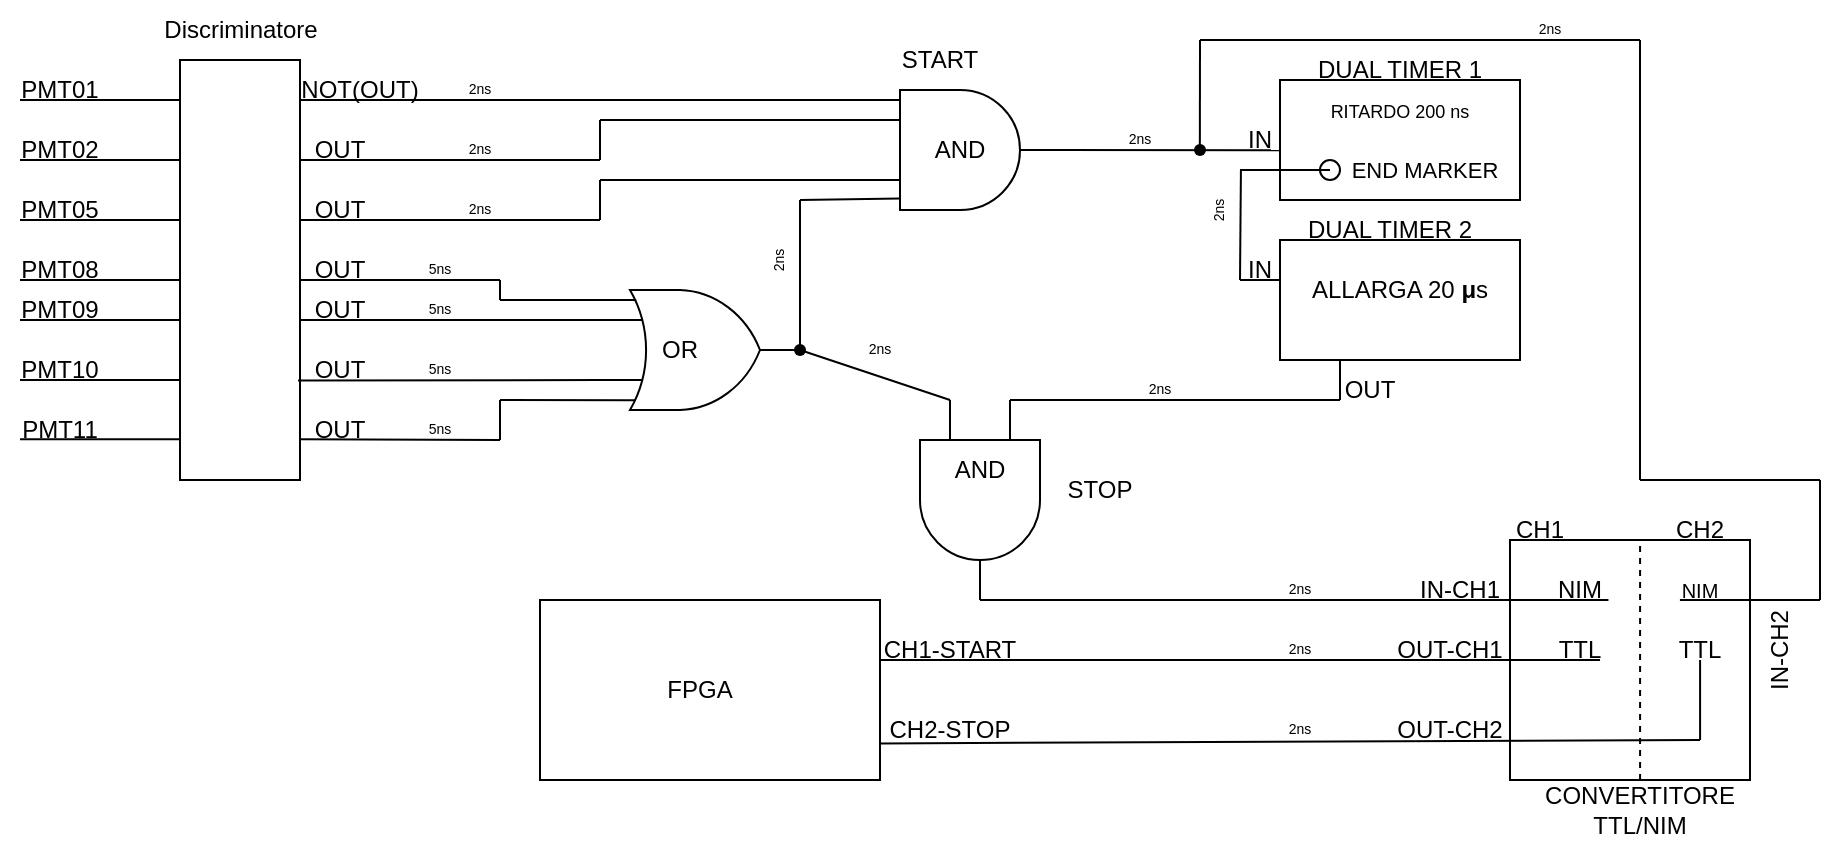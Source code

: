 <mxfile version="23.1.3" type="device">
  <diagram name="Page-1" id="7e0a89b8-554c-2b80-1dc8-d5c74ca68de4">
    <mxGraphModel dx="455" dy="255" grid="1" gridSize="10" guides="1" tooltips="1" connect="1" arrows="1" fold="1" page="1" pageScale="1" pageWidth="1100" pageHeight="850" background="none" math="0" shadow="0">
      <root>
        <mxCell id="0" />
        <mxCell id="1" parent="0" />
        <mxCell id="_-O_rGk4YUHfTA29dd_R-3" value="Discriminatore" style="text;html=1;align=center;verticalAlign=middle;resizable=0;points=[];autosize=1;strokeColor=none;fillColor=none;" parent="1" vertex="1">
          <mxGeometry x="90" width="100" height="30" as="geometry" />
        </mxCell>
        <mxCell id="_-O_rGk4YUHfTA29dd_R-5" value="" style="rounded=0;whiteSpace=wrap;html=1;" parent="1" vertex="1">
          <mxGeometry x="110" y="30" width="60" height="210" as="geometry" />
        </mxCell>
        <mxCell id="_-O_rGk4YUHfTA29dd_R-6" value="" style="endArrow=none;html=1;rounded=0;fontFamily=Helvetica;" parent="1" edge="1">
          <mxGeometry width="50" height="50" relative="1" as="geometry">
            <mxPoint x="30" y="50" as="sourcePoint" />
            <mxPoint x="110" y="50" as="targetPoint" />
            <Array as="points">
              <mxPoint x="30" y="50" />
            </Array>
          </mxGeometry>
        </mxCell>
        <mxCell id="_-O_rGk4YUHfTA29dd_R-7" value="" style="endArrow=none;html=1;rounded=0;" parent="1" edge="1">
          <mxGeometry width="50" height="50" relative="1" as="geometry">
            <mxPoint x="30" y="80" as="sourcePoint" />
            <mxPoint x="110" y="80" as="targetPoint" />
            <Array as="points">
              <mxPoint x="30" y="80" />
            </Array>
          </mxGeometry>
        </mxCell>
        <mxCell id="_-O_rGk4YUHfTA29dd_R-9" value="PMT01" style="text;html=1;align=center;verticalAlign=middle;whiteSpace=wrap;rounded=0;" parent="1" vertex="1">
          <mxGeometry x="20" y="30" width="60" height="30" as="geometry" />
        </mxCell>
        <mxCell id="_-O_rGk4YUHfTA29dd_R-10" value="PMT02" style="text;html=1;align=center;verticalAlign=middle;whiteSpace=wrap;rounded=0;" parent="1" vertex="1">
          <mxGeometry x="20" y="60" width="60" height="30" as="geometry" />
        </mxCell>
        <mxCell id="_-O_rGk4YUHfTA29dd_R-12" value="" style="endArrow=none;html=1;rounded=0;" parent="1" edge="1">
          <mxGeometry width="50" height="50" relative="1" as="geometry">
            <mxPoint x="30" y="110" as="sourcePoint" />
            <mxPoint x="110" y="110" as="targetPoint" />
            <Array as="points">
              <mxPoint x="30" y="110" />
            </Array>
          </mxGeometry>
        </mxCell>
        <mxCell id="_-O_rGk4YUHfTA29dd_R-13" value="PMT05" style="text;html=1;align=center;verticalAlign=middle;whiteSpace=wrap;rounded=0;" parent="1" vertex="1">
          <mxGeometry x="20" y="90" width="60" height="30" as="geometry" />
        </mxCell>
        <mxCell id="_-O_rGk4YUHfTA29dd_R-16" value="" style="endArrow=none;html=1;rounded=0;" parent="1" edge="1">
          <mxGeometry width="50" height="50" relative="1" as="geometry">
            <mxPoint x="30" y="140" as="sourcePoint" />
            <mxPoint x="110" y="140" as="targetPoint" />
            <Array as="points">
              <mxPoint x="30" y="140" />
            </Array>
          </mxGeometry>
        </mxCell>
        <mxCell id="_-O_rGk4YUHfTA29dd_R-17" value="PMT08" style="text;html=1;align=center;verticalAlign=middle;whiteSpace=wrap;rounded=0;" parent="1" vertex="1">
          <mxGeometry x="20" y="120" width="60" height="30" as="geometry" />
        </mxCell>
        <mxCell id="_-O_rGk4YUHfTA29dd_R-18" value="" style="endArrow=none;html=1;rounded=0;" parent="1" edge="1">
          <mxGeometry width="50" height="50" relative="1" as="geometry">
            <mxPoint x="30" y="160" as="sourcePoint" />
            <mxPoint x="110" y="160" as="targetPoint" />
            <Array as="points">
              <mxPoint x="30" y="160" />
            </Array>
          </mxGeometry>
        </mxCell>
        <mxCell id="_-O_rGk4YUHfTA29dd_R-19" value="PMT09" style="text;html=1;align=center;verticalAlign=middle;whiteSpace=wrap;rounded=0;" parent="1" vertex="1">
          <mxGeometry x="20" y="140" width="60" height="30" as="geometry" />
        </mxCell>
        <mxCell id="_-O_rGk4YUHfTA29dd_R-20" value="" style="endArrow=none;html=1;rounded=0;" parent="1" edge="1">
          <mxGeometry width="50" height="50" relative="1" as="geometry">
            <mxPoint x="30" y="190" as="sourcePoint" />
            <mxPoint x="110" y="190" as="targetPoint" />
            <Array as="points">
              <mxPoint x="30" y="190" />
            </Array>
          </mxGeometry>
        </mxCell>
        <mxCell id="_-O_rGk4YUHfTA29dd_R-21" value="PMT10" style="text;html=1;align=center;verticalAlign=middle;whiteSpace=wrap;rounded=0;" parent="1" vertex="1">
          <mxGeometry x="20" y="170" width="60" height="30" as="geometry" />
        </mxCell>
        <mxCell id="_-O_rGk4YUHfTA29dd_R-22" value="" style="endArrow=none;html=1;rounded=0;" parent="1" edge="1">
          <mxGeometry width="50" height="50" relative="1" as="geometry">
            <mxPoint x="30" y="219.67" as="sourcePoint" />
            <mxPoint x="110" y="219.67" as="targetPoint" />
            <Array as="points">
              <mxPoint x="30" y="219.67" />
            </Array>
          </mxGeometry>
        </mxCell>
        <mxCell id="_-O_rGk4YUHfTA29dd_R-23" value="PMT11" style="text;html=1;align=center;verticalAlign=middle;whiteSpace=wrap;rounded=0;" parent="1" vertex="1">
          <mxGeometry x="20" y="200" width="60" height="30" as="geometry" />
        </mxCell>
        <mxCell id="_-O_rGk4YUHfTA29dd_R-24" value="" style="endArrow=none;html=1;rounded=0;" parent="1" edge="1">
          <mxGeometry width="50" height="50" relative="1" as="geometry">
            <mxPoint x="170" y="50" as="sourcePoint" />
            <mxPoint x="320" y="50" as="targetPoint" />
          </mxGeometry>
        </mxCell>
        <mxCell id="_-O_rGk4YUHfTA29dd_R-25" value="" style="endArrow=none;html=1;rounded=0;" parent="1" edge="1">
          <mxGeometry width="50" height="50" relative="1" as="geometry">
            <mxPoint x="170" y="80" as="sourcePoint" />
            <mxPoint x="320" y="80" as="targetPoint" />
          </mxGeometry>
        </mxCell>
        <mxCell id="_-O_rGk4YUHfTA29dd_R-26" value="" style="endArrow=none;html=1;rounded=0;" parent="1" edge="1">
          <mxGeometry width="50" height="50" relative="1" as="geometry">
            <mxPoint x="170" y="110" as="sourcePoint" />
            <mxPoint x="320" y="110" as="targetPoint" />
          </mxGeometry>
        </mxCell>
        <mxCell id="_-O_rGk4YUHfTA29dd_R-27" value="" style="endArrow=none;html=1;rounded=0;" parent="1" edge="1">
          <mxGeometry width="50" height="50" relative="1" as="geometry">
            <mxPoint x="170" y="140" as="sourcePoint" />
            <mxPoint x="270" y="140" as="targetPoint" />
          </mxGeometry>
        </mxCell>
        <mxCell id="_-O_rGk4YUHfTA29dd_R-28" value="" style="endArrow=none;html=1;rounded=0;" parent="1" edge="1">
          <mxGeometry width="50" height="50" relative="1" as="geometry">
            <mxPoint x="170" y="160" as="sourcePoint" />
            <mxPoint x="320" y="160" as="targetPoint" />
          </mxGeometry>
        </mxCell>
        <mxCell id="_-O_rGk4YUHfTA29dd_R-30" value="" style="endArrow=none;html=1;rounded=0;" parent="1" edge="1">
          <mxGeometry width="50" height="50" relative="1" as="geometry">
            <mxPoint x="170" y="219.67" as="sourcePoint" />
            <mxPoint x="270" y="220" as="targetPoint" />
          </mxGeometry>
        </mxCell>
        <mxCell id="_-O_rGk4YUHfTA29dd_R-33" value="" style="verticalLabelPosition=bottom;shadow=0;dashed=0;align=center;html=1;verticalAlign=top;shape=mxgraph.electrical.logic_gates.logic_gate;operation=or;" parent="1" vertex="1">
          <mxGeometry x="320" y="145" width="100" height="60" as="geometry" />
        </mxCell>
        <mxCell id="_-O_rGk4YUHfTA29dd_R-36" value="" style="endArrow=none;html=1;rounded=0;" parent="1" edge="1">
          <mxGeometry width="50" height="50" relative="1" as="geometry">
            <mxPoint x="270" y="150" as="sourcePoint" />
            <mxPoint x="270" y="140" as="targetPoint" />
          </mxGeometry>
        </mxCell>
        <mxCell id="_-O_rGk4YUHfTA29dd_R-37" value="" style="endArrow=none;html=1;rounded=0;entryX=0.181;entryY=0.083;entryDx=0;entryDy=0;entryPerimeter=0;" parent="1" target="_-O_rGk4YUHfTA29dd_R-33" edge="1">
          <mxGeometry width="50" height="50" relative="1" as="geometry">
            <mxPoint x="270" y="150" as="sourcePoint" />
            <mxPoint x="330" y="150" as="targetPoint" />
          </mxGeometry>
        </mxCell>
        <mxCell id="_-O_rGk4YUHfTA29dd_R-40" value="" style="endArrow=none;html=1;rounded=0;entryX=0;entryY=0.75;entryDx=0;entryDy=0;entryPerimeter=0;exitX=0.984;exitY=0.763;exitDx=0;exitDy=0;exitPerimeter=0;" parent="1" source="_-O_rGk4YUHfTA29dd_R-5" target="_-O_rGk4YUHfTA29dd_R-33" edge="1">
          <mxGeometry width="50" height="50" relative="1" as="geometry">
            <mxPoint x="220" y="150" as="sourcePoint" />
            <mxPoint x="270" y="100" as="targetPoint" />
          </mxGeometry>
        </mxCell>
        <mxCell id="_-O_rGk4YUHfTA29dd_R-41" value="" style="endArrow=none;html=1;rounded=0;" parent="1" edge="1">
          <mxGeometry width="50" height="50" relative="1" as="geometry">
            <mxPoint x="270" y="220" as="sourcePoint" />
            <mxPoint x="270" y="200" as="targetPoint" />
          </mxGeometry>
        </mxCell>
        <mxCell id="_-O_rGk4YUHfTA29dd_R-42" value="" style="endArrow=none;html=1;rounded=0;entryX=0.176;entryY=0.919;entryDx=0;entryDy=0;entryPerimeter=0;" parent="1" target="_-O_rGk4YUHfTA29dd_R-33" edge="1">
          <mxGeometry width="50" height="50" relative="1" as="geometry">
            <mxPoint x="270" y="200" as="sourcePoint" />
            <mxPoint x="320" y="150" as="targetPoint" />
          </mxGeometry>
        </mxCell>
        <mxCell id="_-O_rGk4YUHfTA29dd_R-44" value="NOT(OUT)" style="text;html=1;align=center;verticalAlign=middle;whiteSpace=wrap;rounded=0;" parent="1" vertex="1">
          <mxGeometry x="170" y="30" width="60" height="30" as="geometry" />
        </mxCell>
        <mxCell id="_-O_rGk4YUHfTA29dd_R-46" value="OUT" style="text;html=1;align=center;verticalAlign=middle;whiteSpace=wrap;rounded=0;" parent="1" vertex="1">
          <mxGeometry x="160" y="60" width="60" height="30" as="geometry" />
        </mxCell>
        <mxCell id="_-O_rGk4YUHfTA29dd_R-47" value="OUT" style="text;html=1;align=center;verticalAlign=middle;whiteSpace=wrap;rounded=0;" parent="1" vertex="1">
          <mxGeometry x="160" y="90" width="60" height="30" as="geometry" />
        </mxCell>
        <mxCell id="_-O_rGk4YUHfTA29dd_R-48" value="OUT" style="text;html=1;align=center;verticalAlign=middle;whiteSpace=wrap;rounded=0;" parent="1" vertex="1">
          <mxGeometry x="160" y="120" width="60" height="30" as="geometry" />
        </mxCell>
        <mxCell id="_-O_rGk4YUHfTA29dd_R-49" value="OUT" style="text;html=1;align=center;verticalAlign=middle;whiteSpace=wrap;rounded=0;" parent="1" vertex="1">
          <mxGeometry x="160" y="140" width="60" height="30" as="geometry" />
        </mxCell>
        <mxCell id="_-O_rGk4YUHfTA29dd_R-50" value="OUT" style="text;html=1;align=center;verticalAlign=middle;whiteSpace=wrap;rounded=0;" parent="1" vertex="1">
          <mxGeometry x="160" y="170" width="60" height="30" as="geometry" />
        </mxCell>
        <mxCell id="_-O_rGk4YUHfTA29dd_R-51" value="OUT" style="text;html=1;align=center;verticalAlign=middle;whiteSpace=wrap;rounded=0;" parent="1" vertex="1">
          <mxGeometry x="160" y="200" width="60" height="30" as="geometry" />
        </mxCell>
        <mxCell id="_-O_rGk4YUHfTA29dd_R-52" value="5ns" style="text;html=1;align=center;verticalAlign=middle;whiteSpace=wrap;rounded=0;fontSize=7;" parent="1" vertex="1">
          <mxGeometry x="210" y="120" width="60" height="30" as="geometry" />
        </mxCell>
        <mxCell id="_-O_rGk4YUHfTA29dd_R-53" value="5ns" style="text;html=1;align=center;verticalAlign=middle;whiteSpace=wrap;rounded=0;fontSize=7;" parent="1" vertex="1">
          <mxGeometry x="210" y="140" width="60" height="30" as="geometry" />
        </mxCell>
        <mxCell id="_-O_rGk4YUHfTA29dd_R-54" value="5ns" style="text;html=1;align=center;verticalAlign=middle;whiteSpace=wrap;rounded=0;fontSize=7;" parent="1" vertex="1">
          <mxGeometry x="210" y="170" width="60" height="30" as="geometry" />
        </mxCell>
        <mxCell id="_-O_rGk4YUHfTA29dd_R-56" value="5ns" style="text;html=1;align=center;verticalAlign=middle;whiteSpace=wrap;rounded=0;fontSize=7;" parent="1" vertex="1">
          <mxGeometry x="210" y="200" width="60" height="30" as="geometry" />
        </mxCell>
        <mxCell id="_-O_rGk4YUHfTA29dd_R-58" value="2ns" style="text;html=1;align=center;verticalAlign=middle;whiteSpace=wrap;rounded=0;fontSize=7;" parent="1" vertex="1">
          <mxGeometry x="230" y="30" width="60" height="30" as="geometry" />
        </mxCell>
        <mxCell id="_-O_rGk4YUHfTA29dd_R-59" value="2ns" style="text;html=1;align=center;verticalAlign=middle;whiteSpace=wrap;rounded=0;fontSize=7;" parent="1" vertex="1">
          <mxGeometry x="230" y="60" width="60" height="30" as="geometry" />
        </mxCell>
        <mxCell id="_-O_rGk4YUHfTA29dd_R-60" value="2ns" style="text;html=1;align=center;verticalAlign=middle;whiteSpace=wrap;rounded=0;fontSize=7;" parent="1" vertex="1">
          <mxGeometry x="230" y="90" width="60" height="30" as="geometry" />
        </mxCell>
        <mxCell id="_-O_rGk4YUHfTA29dd_R-61" value="OR" style="text;html=1;align=center;verticalAlign=middle;whiteSpace=wrap;rounded=0;" parent="1" vertex="1">
          <mxGeometry x="330" y="160" width="60" height="30" as="geometry" />
        </mxCell>
        <mxCell id="_-O_rGk4YUHfTA29dd_R-62" value="" style="verticalLabelPosition=bottom;shadow=0;dashed=0;align=center;html=1;verticalAlign=top;shape=mxgraph.electrical.logic_gates.logic_gate;operation=and;" parent="1" vertex="1">
          <mxGeometry x="450" y="45" width="100" height="60" as="geometry" />
        </mxCell>
        <mxCell id="_-O_rGk4YUHfTA29dd_R-64" value="" style="endArrow=none;html=1;rounded=0;exitX=1;exitY=0.5;exitDx=0;exitDy=0;exitPerimeter=0;" parent="1" source="_-O_rGk4YUHfTA29dd_R-33" edge="1">
          <mxGeometry width="50" height="50" relative="1" as="geometry">
            <mxPoint x="420" y="170" as="sourcePoint" />
            <mxPoint x="420" y="100" as="targetPoint" />
          </mxGeometry>
        </mxCell>
        <mxCell id="_-O_rGk4YUHfTA29dd_R-65" value="" style="endArrow=none;html=1;rounded=0;" parent="1" edge="1">
          <mxGeometry width="50" height="50" relative="1" as="geometry">
            <mxPoint x="320" y="50" as="sourcePoint" />
            <mxPoint x="470" y="50" as="targetPoint" />
          </mxGeometry>
        </mxCell>
        <mxCell id="_-O_rGk4YUHfTA29dd_R-66" value="" style="endArrow=none;html=1;rounded=0;" parent="1" edge="1">
          <mxGeometry width="50" height="50" relative="1" as="geometry">
            <mxPoint x="320" y="80" as="sourcePoint" />
            <mxPoint x="320" y="60" as="targetPoint" />
          </mxGeometry>
        </mxCell>
        <mxCell id="_-O_rGk4YUHfTA29dd_R-67" value="" style="endArrow=none;html=1;rounded=0;" parent="1" edge="1">
          <mxGeometry width="50" height="50" relative="1" as="geometry">
            <mxPoint x="320" y="60" as="sourcePoint" />
            <mxPoint x="450" y="60" as="targetPoint" />
          </mxGeometry>
        </mxCell>
        <mxCell id="_-O_rGk4YUHfTA29dd_R-68" value="" style="endArrow=none;html=1;rounded=0;" parent="1" edge="1">
          <mxGeometry width="50" height="50" relative="1" as="geometry">
            <mxPoint x="320" y="110" as="sourcePoint" />
            <mxPoint x="320" y="90" as="targetPoint" />
          </mxGeometry>
        </mxCell>
        <mxCell id="_-O_rGk4YUHfTA29dd_R-69" value="" style="endArrow=none;html=1;rounded=0;" parent="1" edge="1">
          <mxGeometry width="50" height="50" relative="1" as="geometry">
            <mxPoint x="320" y="90" as="sourcePoint" />
            <mxPoint x="450" y="90" as="targetPoint" />
          </mxGeometry>
        </mxCell>
        <mxCell id="_-O_rGk4YUHfTA29dd_R-70" value="" style="endArrow=none;html=1;rounded=0;entryX=0.2;entryY=0.904;entryDx=0;entryDy=0;entryPerimeter=0;" parent="1" target="_-O_rGk4YUHfTA29dd_R-62" edge="1">
          <mxGeometry width="50" height="50" relative="1" as="geometry">
            <mxPoint x="420" y="100" as="sourcePoint" />
            <mxPoint x="470" y="95" as="targetPoint" />
          </mxGeometry>
        </mxCell>
        <mxCell id="_-O_rGk4YUHfTA29dd_R-71" value="AND" style="text;html=1;align=center;verticalAlign=middle;whiteSpace=wrap;rounded=0;" parent="1" vertex="1">
          <mxGeometry x="470" y="60" width="60" height="30" as="geometry" />
        </mxCell>
        <mxCell id="_-O_rGk4YUHfTA29dd_R-72" value="2ns" style="text;html=1;align=center;verticalAlign=middle;whiteSpace=wrap;rounded=0;fontSize=7;rotation=-90;" parent="1" vertex="1">
          <mxGeometry x="380" y="115" width="60" height="30" as="geometry" />
        </mxCell>
        <mxCell id="_-O_rGk4YUHfTA29dd_R-73" value="START" style="text;html=1;align=center;verticalAlign=middle;whiteSpace=wrap;rounded=0;" parent="1" vertex="1">
          <mxGeometry x="460" y="15" width="60" height="30" as="geometry" />
        </mxCell>
        <mxCell id="_-O_rGk4YUHfTA29dd_R-75" value="" style="rounded=0;whiteSpace=wrap;html=1;" parent="1" vertex="1">
          <mxGeometry x="660" y="40" width="120" height="60" as="geometry" />
        </mxCell>
        <mxCell id="_-O_rGk4YUHfTA29dd_R-76" value="" style="endArrow=none;html=1;rounded=0;entryX=0.003;entryY=0.585;entryDx=0;entryDy=0;entryPerimeter=0;" parent="1" target="_-O_rGk4YUHfTA29dd_R-75" edge="1">
          <mxGeometry width="50" height="50" relative="1" as="geometry">
            <mxPoint x="550" y="75" as="sourcePoint" />
            <mxPoint x="670" y="70" as="targetPoint" />
          </mxGeometry>
        </mxCell>
        <mxCell id="_-O_rGk4YUHfTA29dd_R-77" value="DUAL TIMER 1" style="text;html=1;align=center;verticalAlign=middle;whiteSpace=wrap;rounded=0;" parent="1" vertex="1">
          <mxGeometry x="675" y="20" width="90" height="30" as="geometry" />
        </mxCell>
        <mxCell id="_-O_rGk4YUHfTA29dd_R-78" value="2ns" style="text;html=1;align=center;verticalAlign=middle;whiteSpace=wrap;rounded=0;fontSize=7;" parent="1" vertex="1">
          <mxGeometry x="560" y="55" width="60" height="30" as="geometry" />
        </mxCell>
        <mxCell id="_-O_rGk4YUHfTA29dd_R-79" value="&lt;font style=&quot;font-size: 9px;&quot;&gt;RITARDO 200 ns&lt;/font&gt;" style="text;html=1;align=center;verticalAlign=middle;whiteSpace=wrap;rounded=0;" parent="1" vertex="1">
          <mxGeometry x="675" y="40" width="90" height="30" as="geometry" />
        </mxCell>
        <mxCell id="_-O_rGk4YUHfTA29dd_R-82" value="" style="rounded=0;whiteSpace=wrap;html=1;" parent="1" vertex="1">
          <mxGeometry x="660" y="120" width="120" height="60" as="geometry" />
        </mxCell>
        <mxCell id="_-O_rGk4YUHfTA29dd_R-83" value="" style="ellipse;whiteSpace=wrap;html=1;aspect=fixed;" parent="1" vertex="1">
          <mxGeometry x="680" y="80" width="10" height="10" as="geometry" />
        </mxCell>
        <mxCell id="_-O_rGk4YUHfTA29dd_R-85" value="&lt;div&gt;IN&lt;/div&gt;" style="text;html=1;align=center;verticalAlign=middle;whiteSpace=wrap;rounded=0;" parent="1" vertex="1">
          <mxGeometry x="620" y="55" width="60" height="30" as="geometry" />
        </mxCell>
        <mxCell id="_-O_rGk4YUHfTA29dd_R-86" value="&lt;font style=&quot;font-size: 11px;&quot;&gt;END MARKER&lt;/font&gt;" style="text;html=1;align=center;verticalAlign=middle;whiteSpace=wrap;rounded=0;" parent="1" vertex="1">
          <mxGeometry x="685" y="70" width="95" height="30" as="geometry" />
        </mxCell>
        <mxCell id="_-O_rGk4YUHfTA29dd_R-88" value="" style="endArrow=none;html=1;rounded=0;entryX=0;entryY=0.5;entryDx=0;entryDy=0;" parent="1" target="_-O_rGk4YUHfTA29dd_R-86" edge="1">
          <mxGeometry width="50" height="50" relative="1" as="geometry">
            <mxPoint x="640" y="85" as="sourcePoint" />
            <mxPoint x="700" y="50" as="targetPoint" />
          </mxGeometry>
        </mxCell>
        <mxCell id="_-O_rGk4YUHfTA29dd_R-89" value="" style="endArrow=none;html=1;rounded=0;entryX=0.341;entryY=1.003;entryDx=0;entryDy=0;entryPerimeter=0;" parent="1" target="_-O_rGk4YUHfTA29dd_R-85" edge="1">
          <mxGeometry width="50" height="50" relative="1" as="geometry">
            <mxPoint x="640" y="140" as="sourcePoint" />
            <mxPoint x="640" y="90" as="targetPoint" />
          </mxGeometry>
        </mxCell>
        <mxCell id="_-O_rGk4YUHfTA29dd_R-91" value="" style="endArrow=none;html=1;rounded=0;entryX=-0.001;entryY=0.334;entryDx=0;entryDy=0;entryPerimeter=0;" parent="1" target="_-O_rGk4YUHfTA29dd_R-82" edge="1">
          <mxGeometry width="50" height="50" relative="1" as="geometry">
            <mxPoint x="640" y="140" as="sourcePoint" />
            <mxPoint x="660" y="70" as="targetPoint" />
          </mxGeometry>
        </mxCell>
        <mxCell id="_-O_rGk4YUHfTA29dd_R-92" value="&lt;div&gt;IN&lt;/div&gt;" style="text;html=1;align=center;verticalAlign=middle;whiteSpace=wrap;rounded=0;" parent="1" vertex="1">
          <mxGeometry x="620" y="120" width="60" height="30" as="geometry" />
        </mxCell>
        <mxCell id="_-O_rGk4YUHfTA29dd_R-93" value="2ns" style="text;html=1;align=center;verticalAlign=middle;whiteSpace=wrap;rounded=0;fontSize=7;rotation=-90;" parent="1" vertex="1">
          <mxGeometry x="600" y="90" width="60" height="30" as="geometry" />
        </mxCell>
        <mxCell id="_-O_rGk4YUHfTA29dd_R-94" value="DUAL TIMER 2" style="text;html=1;align=center;verticalAlign=middle;whiteSpace=wrap;rounded=0;" parent="1" vertex="1">
          <mxGeometry x="650" y="100" width="130" height="30" as="geometry" />
        </mxCell>
        <mxCell id="_-O_rGk4YUHfTA29dd_R-95" value="&lt;div&gt;ALLARGA 20 &lt;font face=&quot;Helvetica&quot;&gt;&lt;b&gt;μ&lt;/b&gt;s&lt;/font&gt;&lt;/div&gt;" style="text;html=1;align=center;verticalAlign=middle;whiteSpace=wrap;rounded=0;" parent="1" vertex="1">
          <mxGeometry x="665" y="130" width="110" height="30" as="geometry" />
        </mxCell>
        <mxCell id="_-O_rGk4YUHfTA29dd_R-96" value="&amp;nbsp;" style="text;whiteSpace=wrap;html=1;" parent="1" vertex="1">
          <mxGeometry x="640" y="90" width="40" height="40" as="geometry" />
        </mxCell>
        <mxCell id="_-O_rGk4YUHfTA29dd_R-97" value="" style="endArrow=none;html=1;rounded=0;entryX=0.25;entryY=1;entryDx=0;entryDy=0;" parent="1" target="_-O_rGk4YUHfTA29dd_R-82" edge="1">
          <mxGeometry width="50" height="50" relative="1" as="geometry">
            <mxPoint x="690" y="200" as="sourcePoint" />
            <mxPoint x="610" y="130" as="targetPoint" />
          </mxGeometry>
        </mxCell>
        <mxCell id="_-O_rGk4YUHfTA29dd_R-98" value="" style="endArrow=none;html=1;rounded=0;exitX=0;exitY=0.25;exitDx=0;exitDy=0;exitPerimeter=0;" parent="1" source="_-O_rGk4YUHfTA29dd_R-101" edge="1">
          <mxGeometry width="50" height="50" relative="1" as="geometry">
            <mxPoint x="520" y="200" as="sourcePoint" />
            <mxPoint x="690" y="200" as="targetPoint" />
          </mxGeometry>
        </mxCell>
        <mxCell id="_-O_rGk4YUHfTA29dd_R-101" value="" style="verticalLabelPosition=bottom;shadow=0;dashed=0;align=center;html=1;verticalAlign=top;shape=mxgraph.electrical.logic_gates.logic_gate;operation=and;rotation=90;" parent="1" vertex="1">
          <mxGeometry x="460" y="220" width="100" height="60" as="geometry" />
        </mxCell>
        <mxCell id="_-O_rGk4YUHfTA29dd_R-105" value="" style="endArrow=none;html=1;rounded=0;exitX=0.992;exitY=0.164;exitDx=0;exitDy=0;exitPerimeter=0;" parent="1" source="_-O_rGk4YUHfTA29dd_R-93" edge="1">
          <mxGeometry width="50" height="50" relative="1" as="geometry">
            <mxPoint x="605" y="65" as="sourcePoint" />
            <mxPoint x="620" y="20" as="targetPoint" />
          </mxGeometry>
        </mxCell>
        <mxCell id="_-O_rGk4YUHfTA29dd_R-106" value="" style="endArrow=none;html=1;rounded=0;" parent="1" edge="1">
          <mxGeometry width="50" height="50" relative="1" as="geometry">
            <mxPoint x="620" y="20" as="sourcePoint" />
            <mxPoint x="840" y="20" as="targetPoint" />
          </mxGeometry>
        </mxCell>
        <mxCell id="_-O_rGk4YUHfTA29dd_R-108" value="" style="endArrow=none;html=1;rounded=0;exitDx=0;exitDy=0;exitPerimeter=0;entryX=1;entryY=0.5;entryDx=0;entryDy=0;entryPerimeter=0;" parent="1" source="_-O_rGk4YUHfTA29dd_R-152" target="_-O_rGk4YUHfTA29dd_R-33" edge="1">
          <mxGeometry width="50" height="50" relative="1" as="geometry">
            <mxPoint x="580" y="200" as="sourcePoint" />
            <mxPoint x="480" y="180" as="targetPoint" />
          </mxGeometry>
        </mxCell>
        <mxCell id="_-O_rGk4YUHfTA29dd_R-109" value="AND" style="text;html=1;align=center;verticalAlign=middle;whiteSpace=wrap;rounded=0;" parent="1" vertex="1">
          <mxGeometry x="480" y="220" width="60" height="30" as="geometry" />
        </mxCell>
        <mxCell id="_-O_rGk4YUHfTA29dd_R-110" value="2ns" style="text;html=1;align=center;verticalAlign=middle;whiteSpace=wrap;rounded=0;fontSize=7;" parent="1" vertex="1">
          <mxGeometry x="430" y="160" width="60" height="30" as="geometry" />
        </mxCell>
        <mxCell id="_-O_rGk4YUHfTA29dd_R-111" value="2ns" style="text;html=1;align=center;verticalAlign=middle;whiteSpace=wrap;rounded=0;fontSize=7;" parent="1" vertex="1">
          <mxGeometry x="570" y="180" width="60" height="30" as="geometry" />
        </mxCell>
        <mxCell id="_-O_rGk4YUHfTA29dd_R-112" value="2ns" style="text;html=1;align=center;verticalAlign=middle;whiteSpace=wrap;rounded=0;fontSize=7;" parent="1" vertex="1">
          <mxGeometry x="765" width="60" height="30" as="geometry" />
        </mxCell>
        <mxCell id="_-O_rGk4YUHfTA29dd_R-117" value="" style="rounded=0;whiteSpace=wrap;html=1;" parent="1" vertex="1">
          <mxGeometry x="775" y="270" width="120" height="120" as="geometry" />
        </mxCell>
        <mxCell id="_-O_rGk4YUHfTA29dd_R-115" value="" style="endArrow=none;html=1;rounded=0;entryX=0.987;entryY=0.667;entryDx=0;entryDy=0;entryPerimeter=0;" parent="1" edge="1">
          <mxGeometry width="50" height="50" relative="1" as="geometry">
            <mxPoint x="510" y="300" as="sourcePoint" />
            <mxPoint x="824.22" y="300.01" as="targetPoint" />
          </mxGeometry>
        </mxCell>
        <mxCell id="_-O_rGk4YUHfTA29dd_R-114" value="" style="endArrow=none;html=1;rounded=0;" parent="1" edge="1">
          <mxGeometry width="50" height="50" relative="1" as="geometry">
            <mxPoint x="840" y="240" as="sourcePoint" />
            <mxPoint x="840" y="20" as="targetPoint" />
          </mxGeometry>
        </mxCell>
        <mxCell id="_-O_rGk4YUHfTA29dd_R-119" value="" style="endArrow=none;html=1;rounded=0;" parent="1" edge="1">
          <mxGeometry width="50" height="50" relative="1" as="geometry">
            <mxPoint x="840" y="240" as="sourcePoint" />
            <mxPoint x="930" y="240" as="targetPoint" />
          </mxGeometry>
        </mxCell>
        <mxCell id="_-O_rGk4YUHfTA29dd_R-123" value="" style="endArrow=none;html=1;rounded=0;" parent="1" edge="1">
          <mxGeometry width="50" height="50" relative="1" as="geometry">
            <mxPoint x="930" y="300" as="sourcePoint" />
            <mxPoint x="930" y="240" as="targetPoint" />
          </mxGeometry>
        </mxCell>
        <mxCell id="_-O_rGk4YUHfTA29dd_R-124" value="" style="endArrow=none;html=1;rounded=0;exitX=0.708;exitY=0.25;exitDx=0;exitDy=0;exitPerimeter=0;" parent="1" source="_-O_rGk4YUHfTA29dd_R-117" edge="1">
          <mxGeometry width="50" height="50" relative="1" as="geometry">
            <mxPoint x="880" y="350" as="sourcePoint" />
            <mxPoint x="930" y="300" as="targetPoint" />
          </mxGeometry>
        </mxCell>
        <mxCell id="_-O_rGk4YUHfTA29dd_R-126" value="&lt;font style=&quot;font-size: 10px;&quot;&gt;NIM&lt;/font&gt;" style="text;html=1;align=center;verticalAlign=middle;whiteSpace=wrap;rounded=0;" parent="1" vertex="1">
          <mxGeometry x="840" y="280" width="60" height="30" as="geometry" />
        </mxCell>
        <mxCell id="_-O_rGk4YUHfTA29dd_R-127" value="&lt;div&gt;NIM&lt;/div&gt;" style="text;html=1;align=center;verticalAlign=middle;whiteSpace=wrap;rounded=0;" parent="1" vertex="1">
          <mxGeometry x="780" y="280" width="60" height="30" as="geometry" />
        </mxCell>
        <mxCell id="_-O_rGk4YUHfTA29dd_R-128" value="" style="endArrow=none;dashed=1;html=1;rounded=0;entryX=0.542;entryY=0.01;entryDx=0;entryDy=0;entryPerimeter=0;exitX=0.542;exitY=1;exitDx=0;exitDy=0;exitPerimeter=0;" parent="1" source="_-O_rGk4YUHfTA29dd_R-117" target="_-O_rGk4YUHfTA29dd_R-117" edge="1">
          <mxGeometry width="50" height="50" relative="1" as="geometry">
            <mxPoint x="750" y="290" as="sourcePoint" />
            <mxPoint x="800" y="240" as="targetPoint" />
          </mxGeometry>
        </mxCell>
        <mxCell id="_-O_rGk4YUHfTA29dd_R-129" value="&lt;div&gt;CH1&lt;/div&gt;" style="text;html=1;align=center;verticalAlign=middle;whiteSpace=wrap;rounded=0;" parent="1" vertex="1">
          <mxGeometry x="760" y="250" width="60" height="30" as="geometry" />
        </mxCell>
        <mxCell id="_-O_rGk4YUHfTA29dd_R-130" value="CH2" style="text;html=1;align=center;verticalAlign=middle;whiteSpace=wrap;rounded=0;" parent="1" vertex="1">
          <mxGeometry x="840" y="250" width="60" height="30" as="geometry" />
        </mxCell>
        <mxCell id="_-O_rGk4YUHfTA29dd_R-131" value="2ns" style="text;html=1;align=center;verticalAlign=middle;whiteSpace=wrap;rounded=0;fontSize=7;" parent="1" vertex="1">
          <mxGeometry x="640" y="280" width="60" height="30" as="geometry" />
        </mxCell>
        <mxCell id="_-O_rGk4YUHfTA29dd_R-132" value="CONVERTITORE TTL/NIM" style="text;html=1;align=center;verticalAlign=middle;whiteSpace=wrap;rounded=0;" parent="1" vertex="1">
          <mxGeometry x="810" y="390" width="60" height="30" as="geometry" />
        </mxCell>
        <mxCell id="_-O_rGk4YUHfTA29dd_R-133" value="" style="endArrow=none;html=1;rounded=0;" parent="1" edge="1">
          <mxGeometry width="50" height="50" relative="1" as="geometry">
            <mxPoint x="460" y="330" as="sourcePoint" />
            <mxPoint x="820" y="330" as="targetPoint" />
          </mxGeometry>
        </mxCell>
        <mxCell id="_-O_rGk4YUHfTA29dd_R-134" value="" style="endArrow=none;html=1;rounded=0;entryX=0.792;entryY=0.5;entryDx=0;entryDy=0;entryPerimeter=0;exitX=0.792;exitY=0.833;exitDx=0;exitDy=0;exitPerimeter=0;" parent="1" source="_-O_rGk4YUHfTA29dd_R-117" target="_-O_rGk4YUHfTA29dd_R-117" edge="1">
          <mxGeometry width="50" height="50" relative="1" as="geometry">
            <mxPoint x="720" y="300" as="sourcePoint" />
            <mxPoint x="770" y="250" as="targetPoint" />
          </mxGeometry>
        </mxCell>
        <mxCell id="_-O_rGk4YUHfTA29dd_R-135" value="" style="endArrow=none;html=1;rounded=0;exitX=0.063;exitY=0.724;exitDx=0;exitDy=0;exitPerimeter=0;" parent="1" source="_-O_rGk4YUHfTA29dd_R-146" edge="1">
          <mxGeometry width="50" height="50" relative="1" as="geometry">
            <mxPoint x="680" y="370" as="sourcePoint" />
            <mxPoint x="870" y="370" as="targetPoint" />
          </mxGeometry>
        </mxCell>
        <mxCell id="_-O_rGk4YUHfTA29dd_R-137" value="TTL" style="text;html=1;align=center;verticalAlign=middle;whiteSpace=wrap;rounded=0;" parent="1" vertex="1">
          <mxGeometry x="780" y="310" width="60" height="30" as="geometry" />
        </mxCell>
        <mxCell id="_-O_rGk4YUHfTA29dd_R-138" value="TTL" style="text;html=1;align=center;verticalAlign=middle;whiteSpace=wrap;rounded=0;" parent="1" vertex="1">
          <mxGeometry x="840" y="310" width="60" height="30" as="geometry" />
        </mxCell>
        <mxCell id="_-O_rGk4YUHfTA29dd_R-139" value="IN-CH1" style="text;html=1;align=center;verticalAlign=middle;whiteSpace=wrap;rounded=0;" parent="1" vertex="1">
          <mxGeometry x="720" y="280" width="60" height="30" as="geometry" />
        </mxCell>
        <mxCell id="_-O_rGk4YUHfTA29dd_R-140" value="IN-CH2" style="text;html=1;align=center;verticalAlign=middle;whiteSpace=wrap;rounded=0;rotation=-90;" parent="1" vertex="1">
          <mxGeometry x="880" y="310" width="60" height="30" as="geometry" />
        </mxCell>
        <mxCell id="_-O_rGk4YUHfTA29dd_R-141" value="OUT-CH1" style="text;html=1;align=center;verticalAlign=middle;whiteSpace=wrap;rounded=0;" parent="1" vertex="1">
          <mxGeometry x="715" y="310" width="60" height="30" as="geometry" />
        </mxCell>
        <mxCell id="_-O_rGk4YUHfTA29dd_R-142" value="OUT-CH2" style="text;html=1;align=center;verticalAlign=middle;whiteSpace=wrap;rounded=0;" parent="1" vertex="1">
          <mxGeometry x="715" y="350" width="60" height="30" as="geometry" />
        </mxCell>
        <mxCell id="_-O_rGk4YUHfTA29dd_R-144" value="" style="rounded=0;whiteSpace=wrap;html=1;" parent="1" vertex="1">
          <mxGeometry x="290" y="300" width="170" height="90" as="geometry" />
        </mxCell>
        <mxCell id="_-O_rGk4YUHfTA29dd_R-145" value="CH1-START" style="text;html=1;align=center;verticalAlign=middle;whiteSpace=wrap;rounded=0;" parent="1" vertex="1">
          <mxGeometry x="450" y="310" width="90" height="30" as="geometry" />
        </mxCell>
        <mxCell id="_-O_rGk4YUHfTA29dd_R-146" value="CH2-STOP" style="text;html=1;align=center;verticalAlign=middle;whiteSpace=wrap;rounded=0;" parent="1" vertex="1">
          <mxGeometry x="455" y="350" width="80" height="30" as="geometry" />
        </mxCell>
        <mxCell id="_-O_rGk4YUHfTA29dd_R-147" value="2ns" style="text;html=1;align=center;verticalAlign=middle;whiteSpace=wrap;rounded=0;fontSize=7;" parent="1" vertex="1">
          <mxGeometry x="640" y="310" width="60" height="30" as="geometry" />
        </mxCell>
        <mxCell id="_-O_rGk4YUHfTA29dd_R-148" value="2ns" style="text;html=1;align=center;verticalAlign=middle;whiteSpace=wrap;rounded=0;fontSize=7;" parent="1" vertex="1">
          <mxGeometry x="640" y="350" width="60" height="30" as="geometry" />
        </mxCell>
        <mxCell id="_-O_rGk4YUHfTA29dd_R-149" value="FPGA" style="text;html=1;align=center;verticalAlign=middle;whiteSpace=wrap;rounded=0;" parent="1" vertex="1">
          <mxGeometry x="320" y="320" width="100" height="50" as="geometry" />
        </mxCell>
        <mxCell id="_-O_rGk4YUHfTA29dd_R-150" value="STOP" style="text;html=1;align=center;verticalAlign=middle;whiteSpace=wrap;rounded=0;" parent="1" vertex="1">
          <mxGeometry x="540" y="230" width="60" height="30" as="geometry" />
        </mxCell>
        <mxCell id="_-O_rGk4YUHfTA29dd_R-151" value="" style="shape=waypoint;sketch=0;fillStyle=solid;size=6;pointerEvents=1;points=[];fillColor=none;resizable=0;rotatable=0;perimeter=centerPerimeter;snapToPoint=1;" parent="1" vertex="1">
          <mxGeometry x="610" y="65" width="20" height="20" as="geometry" />
        </mxCell>
        <mxCell id="_-O_rGk4YUHfTA29dd_R-153" value="" style="endArrow=none;html=1;rounded=0;exitX=0;exitY=0.75;exitDx=0;exitDy=0;exitPerimeter=0;entryDx=0;entryDy=0;entryPerimeter=0;" parent="1" source="_-O_rGk4YUHfTA29dd_R-101" target="_-O_rGk4YUHfTA29dd_R-152" edge="1">
          <mxGeometry width="50" height="50" relative="1" as="geometry">
            <mxPoint x="495" y="200" as="sourcePoint" />
            <mxPoint x="420" y="175" as="targetPoint" />
          </mxGeometry>
        </mxCell>
        <mxCell id="_-O_rGk4YUHfTA29dd_R-152" value="" style="shape=waypoint;sketch=0;fillStyle=solid;size=6;pointerEvents=1;points=[];fillColor=none;resizable=0;rotatable=0;perimeter=centerPerimeter;snapToPoint=1;" parent="1" vertex="1">
          <mxGeometry x="410" y="165" width="20" height="20" as="geometry" />
        </mxCell>
        <mxCell id="e9giFy0V-i3QrP0B9dPr-1" value="OUT" style="text;html=1;align=center;verticalAlign=middle;whiteSpace=wrap;rounded=0;" vertex="1" parent="1">
          <mxGeometry x="675" y="180" width="60" height="30" as="geometry" />
        </mxCell>
      </root>
    </mxGraphModel>
  </diagram>
</mxfile>
